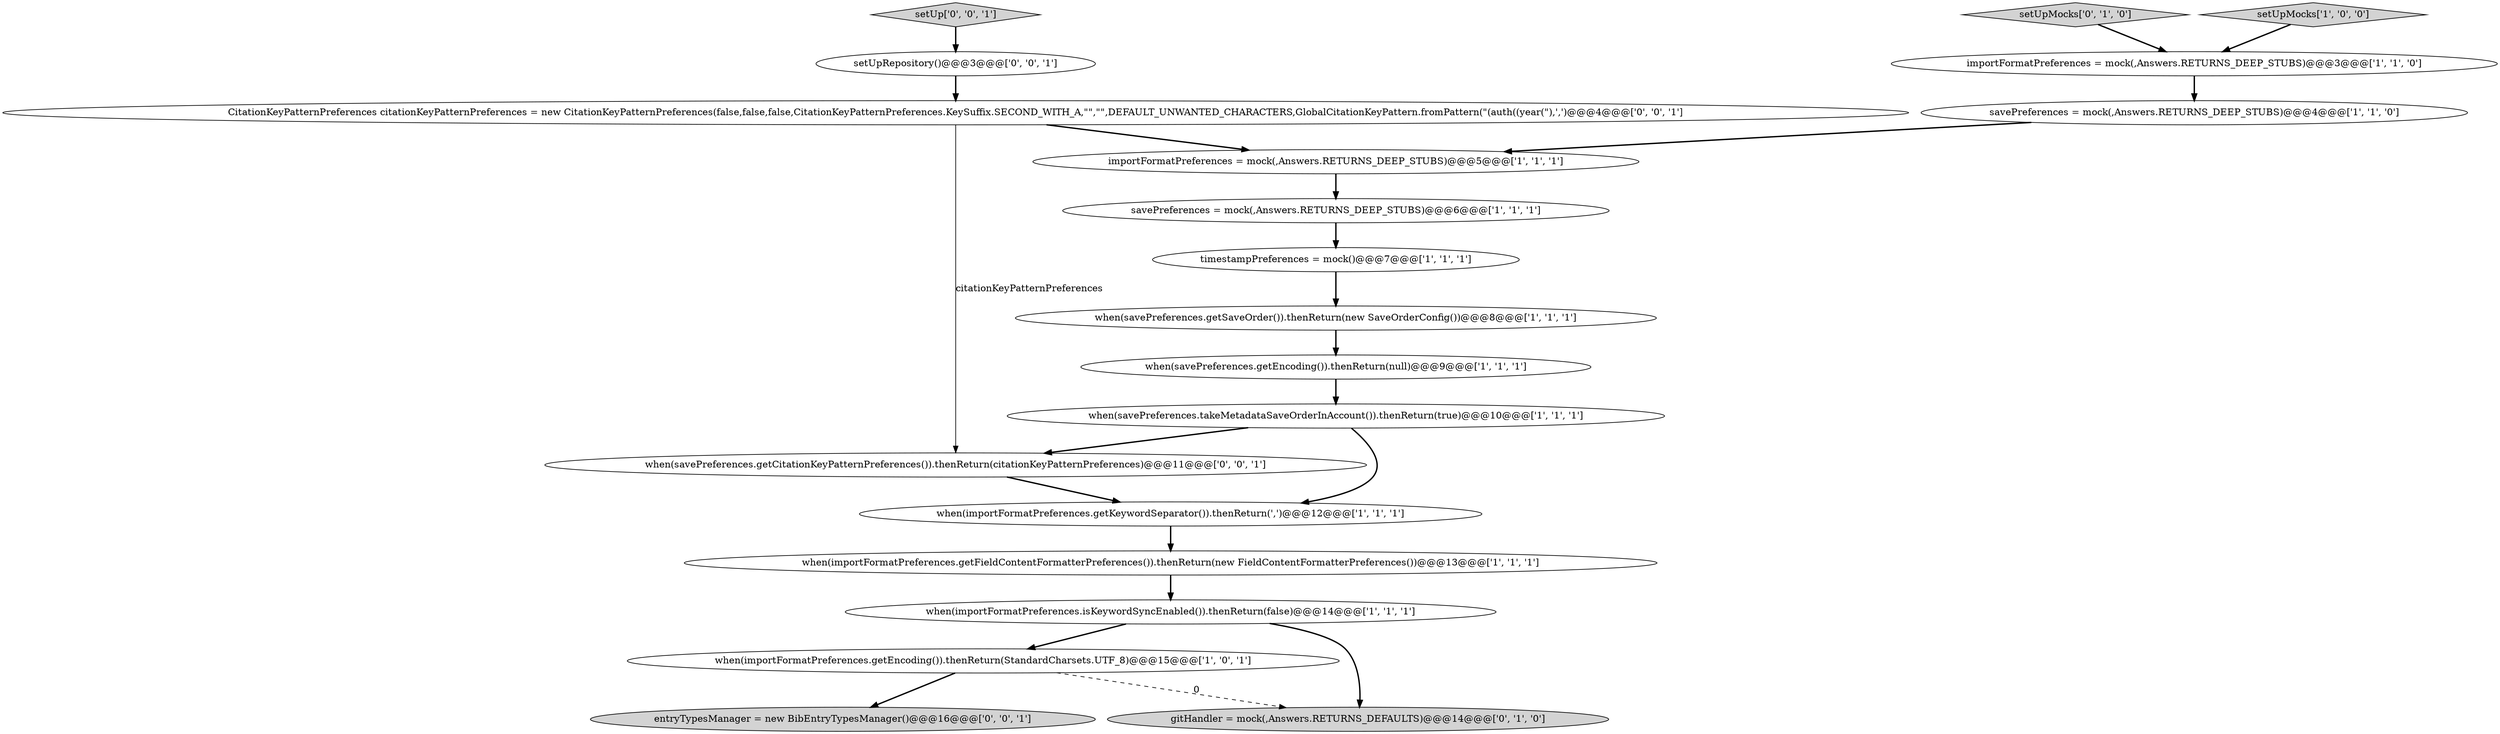 digraph {
3 [style = filled, label = "importFormatPreferences = mock(,Answers.RETURNS_DEEP_STUBS)@@@5@@@['1', '1', '1']", fillcolor = white, shape = ellipse image = "AAA0AAABBB1BBB"];
7 [style = filled, label = "importFormatPreferences = mock(,Answers.RETURNS_DEEP_STUBS)@@@3@@@['1', '1', '0']", fillcolor = white, shape = ellipse image = "AAA0AAABBB1BBB"];
2 [style = filled, label = "when(savePreferences.getEncoding()).thenReturn(null)@@@9@@@['1', '1', '1']", fillcolor = white, shape = ellipse image = "AAA0AAABBB1BBB"];
8 [style = filled, label = "savePreferences = mock(,Answers.RETURNS_DEEP_STUBS)@@@6@@@['1', '1', '1']", fillcolor = white, shape = ellipse image = "AAA0AAABBB1BBB"];
0 [style = filled, label = "timestampPreferences = mock()@@@7@@@['1', '1', '1']", fillcolor = white, shape = ellipse image = "AAA0AAABBB1BBB"];
12 [style = filled, label = "savePreferences = mock(,Answers.RETURNS_DEEP_STUBS)@@@4@@@['1', '1', '0']", fillcolor = white, shape = ellipse image = "AAA0AAABBB1BBB"];
17 [style = filled, label = "setUpRepository()@@@3@@@['0', '0', '1']", fillcolor = white, shape = ellipse image = "AAA0AAABBB3BBB"];
15 [style = filled, label = "setUp['0', '0', '1']", fillcolor = lightgray, shape = diamond image = "AAA0AAABBB3BBB"];
10 [style = filled, label = "when(importFormatPreferences.getKeywordSeparator()).thenReturn(',')@@@12@@@['1', '1', '1']", fillcolor = white, shape = ellipse image = "AAA0AAABBB1BBB"];
1 [style = filled, label = "when(savePreferences.getSaveOrder()).thenReturn(new SaveOrderConfig())@@@8@@@['1', '1', '1']", fillcolor = white, shape = ellipse image = "AAA0AAABBB1BBB"];
5 [style = filled, label = "when(importFormatPreferences.isKeywordSyncEnabled()).thenReturn(false)@@@14@@@['1', '1', '1']", fillcolor = white, shape = ellipse image = "AAA0AAABBB1BBB"];
13 [style = filled, label = "setUpMocks['0', '1', '0']", fillcolor = lightgray, shape = diamond image = "AAA0AAABBB2BBB"];
9 [style = filled, label = "when(importFormatPreferences.getFieldContentFormatterPreferences()).thenReturn(new FieldContentFormatterPreferences())@@@13@@@['1', '1', '1']", fillcolor = white, shape = ellipse image = "AAA0AAABBB1BBB"];
6 [style = filled, label = "setUpMocks['1', '0', '0']", fillcolor = lightgray, shape = diamond image = "AAA0AAABBB1BBB"];
11 [style = filled, label = "when(importFormatPreferences.getEncoding()).thenReturn(StandardCharsets.UTF_8)@@@15@@@['1', '0', '1']", fillcolor = white, shape = ellipse image = "AAA0AAABBB1BBB"];
4 [style = filled, label = "when(savePreferences.takeMetadataSaveOrderInAccount()).thenReturn(true)@@@10@@@['1', '1', '1']", fillcolor = white, shape = ellipse image = "AAA0AAABBB1BBB"];
14 [style = filled, label = "gitHandler = mock(,Answers.RETURNS_DEFAULTS)@@@14@@@['0', '1', '0']", fillcolor = lightgray, shape = ellipse image = "AAA1AAABBB2BBB"];
18 [style = filled, label = "entryTypesManager = new BibEntryTypesManager()@@@16@@@['0', '0', '1']", fillcolor = lightgray, shape = ellipse image = "AAA0AAABBB3BBB"];
16 [style = filled, label = "when(savePreferences.getCitationKeyPatternPreferences()).thenReturn(citationKeyPatternPreferences)@@@11@@@['0', '0', '1']", fillcolor = white, shape = ellipse image = "AAA0AAABBB3BBB"];
19 [style = filled, label = "CitationKeyPatternPreferences citationKeyPatternPreferences = new CitationKeyPatternPreferences(false,false,false,CitationKeyPatternPreferences.KeySuffix.SECOND_WITH_A,\"\",\"\",DEFAULT_UNWANTED_CHARACTERS,GlobalCitationKeyPattern.fromPattern(\"(auth((year(\"),',')@@@4@@@['0', '0', '1']", fillcolor = white, shape = ellipse image = "AAA0AAABBB3BBB"];
19->3 [style = bold, label=""];
5->14 [style = bold, label=""];
13->7 [style = bold, label=""];
2->4 [style = bold, label=""];
8->0 [style = bold, label=""];
4->16 [style = bold, label=""];
10->9 [style = bold, label=""];
17->19 [style = bold, label=""];
11->18 [style = bold, label=""];
0->1 [style = bold, label=""];
16->10 [style = bold, label=""];
7->12 [style = bold, label=""];
5->11 [style = bold, label=""];
19->16 [style = solid, label="citationKeyPatternPreferences"];
12->3 [style = bold, label=""];
3->8 [style = bold, label=""];
4->10 [style = bold, label=""];
6->7 [style = bold, label=""];
9->5 [style = bold, label=""];
1->2 [style = bold, label=""];
11->14 [style = dashed, label="0"];
15->17 [style = bold, label=""];
}
